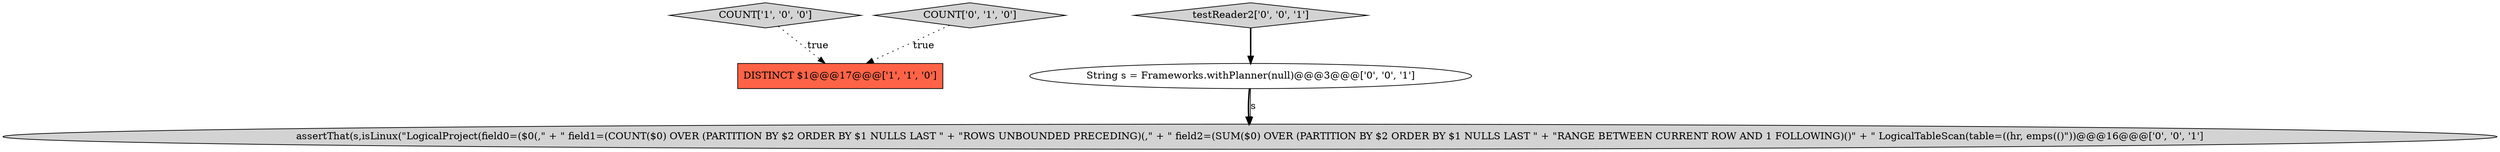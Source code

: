digraph {
1 [style = filled, label = "COUNT['1', '0', '0']", fillcolor = lightgray, shape = diamond image = "AAA0AAABBB1BBB"];
4 [style = filled, label = "testReader2['0', '0', '1']", fillcolor = lightgray, shape = diamond image = "AAA0AAABBB3BBB"];
5 [style = filled, label = "assertThat(s,isLinux(\"LogicalProject(field0=($0(,\" + \" field1=(COUNT($0) OVER (PARTITION BY $2 ORDER BY $1 NULLS LAST \" + \"ROWS UNBOUNDED PRECEDING)(,\" + \" field2=(SUM($0) OVER (PARTITION BY $2 ORDER BY $1 NULLS LAST \" + \"RANGE BETWEEN CURRENT ROW AND 1 FOLLOWING)()\" + \" LogicalTableScan(table=((hr, emps(()\"))@@@16@@@['0', '0', '1']", fillcolor = lightgray, shape = ellipse image = "AAA0AAABBB3BBB"];
0 [style = filled, label = "DISTINCT $1@@@17@@@['1', '1', '0']", fillcolor = tomato, shape = box image = "AAA0AAABBB1BBB"];
3 [style = filled, label = "String s = Frameworks.withPlanner(null)@@@3@@@['0', '0', '1']", fillcolor = white, shape = ellipse image = "AAA0AAABBB3BBB"];
2 [style = filled, label = "COUNT['0', '1', '0']", fillcolor = lightgray, shape = diamond image = "AAA0AAABBB2BBB"];
4->3 [style = bold, label=""];
3->5 [style = bold, label=""];
1->0 [style = dotted, label="true"];
2->0 [style = dotted, label="true"];
3->5 [style = solid, label="s"];
}
